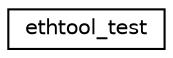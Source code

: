 digraph G
{
  edge [fontname="Helvetica",fontsize="10",labelfontname="Helvetica",labelfontsize="10"];
  node [fontname="Helvetica",fontsize="10",shape=record];
  rankdir="LR";
  Node1 [label="ethtool_test",height=0.2,width=0.4,color="black", fillcolor="white", style="filled",URL="$structethtool__test.html"];
}
